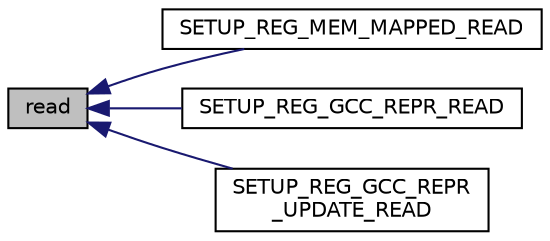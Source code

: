 digraph "read"
{
  edge [fontname="Helvetica",fontsize="10",labelfontname="Helvetica",labelfontsize="10"];
  node [fontname="Helvetica",fontsize="10",shape=record];
  rankdir="LR";
  Node8 [label="read",height=0.2,width=0.4,color="black", fillcolor="grey75", style="filled", fontcolor="black"];
  Node8 -> Node9 [dir="back",color="midnightblue",fontsize="10",style="solid",fontname="Helvetica"];
  Node9 [label="SETUP_REG_MEM_MAPPED_READ",height=0.2,width=0.4,color="black", fillcolor="white", style="filled",URL="$d7/dc3/gicv3__registers_8h.html#a1ed1bb33e4e5399df363bdef7aa9104d"];
  Node8 -> Node10 [dir="back",color="midnightblue",fontsize="10",style="solid",fontname="Helvetica"];
  Node10 [label="SETUP_REG_GCC_REPR_READ",height=0.2,width=0.4,color="black", fillcolor="white", style="filled",URL="$d7/dc3/gicv3__registers_8h.html#a52f5531bfe7a54fae68ead2a34711664"];
  Node8 -> Node11 [dir="back",color="midnightblue",fontsize="10",style="solid",fontname="Helvetica"];
  Node11 [label="SETUP_REG_GCC_REPR\l_UPDATE_READ",height=0.2,width=0.4,color="black", fillcolor="white", style="filled",URL="$d7/dc3/gicv3__registers_8h.html#aa3a9d7cecff3ea30edf1e03c176bd636"];
}
